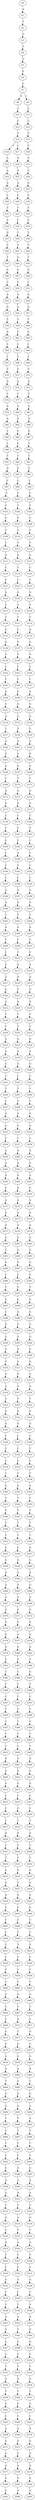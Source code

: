strict digraph  {
	S0 -> S1 [ label = A ];
	S1 -> S2 [ label = T ];
	S2 -> S3 [ label = G ];
	S3 -> S4 [ label = T ];
	S4 -> S5 [ label = G ];
	S5 -> S6 [ label = G ];
	S6 -> S7 [ label = C ];
	S7 -> S8 [ label = A ];
	S7 -> S9 [ label = C ];
	S8 -> S10 [ label = C ];
	S9 -> S11 [ label = C ];
	S10 -> S12 [ label = C ];
	S11 -> S13 [ label = C ];
	S12 -> S14 [ label = T ];
	S13 -> S15 [ label = T ];
	S14 -> S16 [ label = T ];
	S14 -> S17 [ label = C ];
	S15 -> S18 [ label = C ];
	S16 -> S19 [ label = A ];
	S17 -> S20 [ label = A ];
	S18 -> S21 [ label = A ];
	S19 -> S22 [ label = A ];
	S20 -> S23 [ label = A ];
	S21 -> S24 [ label = G ];
	S22 -> S25 [ label = A ];
	S23 -> S26 [ label = A ];
	S24 -> S27 [ label = G ];
	S25 -> S28 [ label = C ];
	S26 -> S29 [ label = C ];
	S27 -> S30 [ label = C ];
	S28 -> S31 [ label = T ];
	S29 -> S32 [ label = T ];
	S30 -> S33 [ label = T ];
	S31 -> S34 [ label = C ];
	S32 -> S35 [ label = C ];
	S33 -> S36 [ label = C ];
	S34 -> S37 [ label = G ];
	S35 -> S38 [ label = T ];
	S36 -> S39 [ label = T ];
	S37 -> S40 [ label = T ];
	S38 -> S41 [ label = T ];
	S39 -> S42 [ label = T ];
	S40 -> S43 [ label = T ];
	S41 -> S44 [ label = G ];
	S42 -> S45 [ label = T ];
	S43 -> S46 [ label = G ];
	S44 -> S47 [ label = G ];
	S45 -> S48 [ label = G ];
	S46 -> S49 [ label = C ];
	S47 -> S50 [ label = C ];
	S48 -> S51 [ label = C ];
	S49 -> S52 [ label = A ];
	S50 -> S53 [ label = A ];
	S51 -> S54 [ label = A ];
	S52 -> S55 [ label = G ];
	S53 -> S56 [ label = G ];
	S54 -> S57 [ label = G ];
	S55 -> S58 [ label = T ];
	S56 -> S59 [ label = T ];
	S57 -> S60 [ label = T ];
	S58 -> S61 [ label = G ];
	S59 -> S62 [ label = G ];
	S60 -> S63 [ label = G ];
	S61 -> S64 [ label = C ];
	S62 -> S65 [ label = C ];
	S63 -> S66 [ label = C ];
	S64 -> S67 [ label = T ];
	S65 -> S68 [ label = T ];
	S66 -> S69 [ label = T ];
	S67 -> S70 [ label = C ];
	S68 -> S71 [ label = T ];
	S69 -> S72 [ label = C ];
	S70 -> S73 [ label = G ];
	S71 -> S74 [ label = A ];
	S72 -> S75 [ label = A ];
	S73 -> S76 [ label = T ];
	S74 -> S77 [ label = T ];
	S75 -> S78 [ label = T ];
	S76 -> S79 [ label = G ];
	S77 -> S80 [ label = G ];
	S78 -> S81 [ label = G ];
	S79 -> S82 [ label = A ];
	S80 -> S83 [ label = A ];
	S81 -> S84 [ label = A ];
	S82 -> S85 [ label = T ];
	S83 -> S86 [ label = C ];
	S84 -> S87 [ label = C ];
	S85 -> S88 [ label = C ];
	S86 -> S89 [ label = C ];
	S87 -> S90 [ label = C ];
	S88 -> S91 [ label = T ];
	S89 -> S92 [ label = T ];
	S90 -> S93 [ label = T ];
	S91 -> S94 [ label = G ];
	S92 -> S95 [ label = G ];
	S93 -> S96 [ label = G ];
	S94 -> S97 [ label = C ];
	S95 -> S98 [ label = C ];
	S96 -> S99 [ label = C ];
	S97 -> S100 [ label = C ];
	S98 -> S101 [ label = C ];
	S99 -> S102 [ label = C ];
	S100 -> S103 [ label = T ];
	S101 -> S104 [ label = T ];
	S102 -> S105 [ label = T ];
	S103 -> S106 [ label = G ];
	S104 -> S107 [ label = G ];
	S105 -> S108 [ label = C ];
	S106 -> S109 [ label = T ];
	S107 -> S110 [ label = C ];
	S108 -> S111 [ label = C ];
	S109 -> S112 [ label = T ];
	S110 -> S113 [ label = T ];
	S111 -> S114 [ label = T ];
	S112 -> S115 [ label = A ];
	S113 -> S116 [ label = G ];
	S114 -> S117 [ label = G ];
	S115 -> S118 [ label = C ];
	S116 -> S119 [ label = C ];
	S117 -> S120 [ label = C ];
	S118 -> S121 [ label = T ];
	S119 -> S122 [ label = T ];
	S120 -> S123 [ label = T ];
	S121 -> S124 [ label = G ];
	S122 -> S125 [ label = G ];
	S123 -> S126 [ label = G ];
	S124 -> S127 [ label = T ];
	S125 -> S128 [ label = T ];
	S126 -> S129 [ label = T ];
	S127 -> S130 [ label = T ];
	S128 -> S131 [ label = T ];
	S129 -> S132 [ label = T ];
	S130 -> S133 [ label = G ];
	S131 -> S134 [ label = G ];
	S132 -> S135 [ label = A ];
	S133 -> S136 [ label = G ];
	S134 -> S137 [ label = G ];
	S135 -> S138 [ label = G ];
	S136 -> S139 [ label = G ];
	S137 -> S140 [ label = G ];
	S138 -> S141 [ label = G ];
	S139 -> S142 [ label = C ];
	S140 -> S143 [ label = C ];
	S141 -> S144 [ label = C ];
	S142 -> S145 [ label = C ];
	S143 -> S146 [ label = C ];
	S144 -> S147 [ label = C ];
	S145 -> S148 [ label = A ];
	S146 -> S149 [ label = A ];
	S147 -> S150 [ label = A ];
	S148 -> S151 [ label = G ];
	S149 -> S152 [ label = G ];
	S150 -> S153 [ label = G ];
	S151 -> S154 [ label = A ];
	S152 -> S155 [ label = G ];
	S153 -> S156 [ label = G ];
	S154 -> S157 [ label = T ];
	S155 -> S158 [ label = T ];
	S156 -> S159 [ label = T ];
	S157 -> S160 [ label = A ];
	S158 -> S161 [ label = A ];
	S159 -> S162 [ label = A ];
	S160 -> S163 [ label = G ];
	S161 -> S164 [ label = G ];
	S162 -> S165 [ label = G ];
	S163 -> S166 [ label = A ];
	S164 -> S167 [ label = A ];
	S165 -> S168 [ label = A ];
	S166 -> S169 [ label = T ];
	S167 -> S170 [ label = T ];
	S168 -> S171 [ label = T ];
	S169 -> S172 [ label = G ];
	S170 -> S173 [ label = G ];
	S171 -> S174 [ label = G ];
	S172 -> S175 [ label = G ];
	S173 -> S176 [ label = G ];
	S174 -> S177 [ label = G ];
	S175 -> S178 [ label = C ];
	S176 -> S179 [ label = C ];
	S177 -> S180 [ label = T ];
	S178 -> S181 [ label = T ];
	S179 -> S182 [ label = T ];
	S180 -> S183 [ label = T ];
	S181 -> S184 [ label = C ];
	S182 -> S185 [ label = C ];
	S183 -> S186 [ label = C ];
	S184 -> S187 [ label = C ];
	S185 -> S188 [ label = A ];
	S186 -> S189 [ label = C ];
	S187 -> S190 [ label = C ];
	S188 -> S191 [ label = C ];
	S189 -> S192 [ label = C ];
	S190 -> S193 [ label = C ];
	S191 -> S194 [ label = C ];
	S192 -> S195 [ label = C ];
	S193 -> S196 [ label = A ];
	S194 -> S197 [ label = A ];
	S195 -> S198 [ label = A ];
	S196 -> S199 [ label = A ];
	S197 -> S200 [ label = G ];
	S198 -> S201 [ label = G ];
	S199 -> S202 [ label = T ];
	S200 -> S203 [ label = T ];
	S201 -> S204 [ label = T ];
	S202 -> S205 [ label = A ];
	S203 -> S206 [ label = A ];
	S204 -> S207 [ label = A ];
	S205 -> S208 [ label = T ];
	S206 -> S209 [ label = T ];
	S207 -> S210 [ label = C ];
	S208 -> S211 [ label = C ];
	S209 -> S212 [ label = C ];
	S210 -> S213 [ label = C ];
	S211 -> S214 [ label = G ];
	S212 -> S215 [ label = A ];
	S213 -> S216 [ label = A ];
	S214 -> S217 [ label = G ];
	S215 -> S218 [ label = G ];
	S216 -> S219 [ label = G ];
	S217 -> S220 [ label = A ];
	S218 -> S221 [ label = A ];
	S219 -> S222 [ label = A ];
	S220 -> S223 [ label = A ];
	S221 -> S224 [ label = A ];
	S222 -> S225 [ label = A ];
	S223 -> S226 [ label = C ];
	S224 -> S227 [ label = C ];
	S225 -> S228 [ label = C ];
	S226 -> S229 [ label = T ];
	S227 -> S230 [ label = T ];
	S228 -> S231 [ label = T ];
	S229 -> S232 [ label = G ];
	S230 -> S233 [ label = G ];
	S231 -> S234 [ label = G ];
	S232 -> S235 [ label = A ];
	S233 -> S236 [ label = A ];
	S234 -> S237 [ label = A ];
	S235 -> S238 [ label = G ];
	S236 -> S239 [ label = G ];
	S237 -> S240 [ label = G ];
	S238 -> S241 [ label = T ];
	S239 -> S242 [ label = C ];
	S240 -> S243 [ label = C ];
	S241 -> S244 [ label = T ];
	S242 -> S245 [ label = T ];
	S243 -> S246 [ label = T ];
	S244 -> S247 [ label = C ];
	S245 -> S248 [ label = C ];
	S246 -> S249 [ label = C ];
	S247 -> S250 [ label = A ];
	S248 -> S251 [ label = A ];
	S249 -> S252 [ label = A ];
	S250 -> S253 [ label = G ];
	S251 -> S254 [ label = G ];
	S252 -> S255 [ label = G ];
	S253 -> S256 [ label = C ];
	S254 -> S257 [ label = T ];
	S255 -> S258 [ label = C ];
	S256 -> S259 [ label = A ];
	S257 -> S260 [ label = A ];
	S258 -> S261 [ label = A ];
	S259 -> S262 [ label = A ];
	S260 -> S263 [ label = A ];
	S261 -> S264 [ label = A ];
	S262 -> S265 [ label = A ];
	S263 -> S266 [ label = A ];
	S264 -> S267 [ label = A ];
	S265 -> S268 [ label = G ];
	S266 -> S269 [ label = A ];
	S267 -> S270 [ label = G ];
	S268 -> S271 [ label = A ];
	S269 -> S272 [ label = A ];
	S270 -> S273 [ label = A ];
	S271 -> S274 [ label = G ];
	S272 -> S275 [ label = G ];
	S273 -> S276 [ label = G ];
	S274 -> S277 [ label = A ];
	S275 -> S278 [ label = A ];
	S276 -> S279 [ label = A ];
	S277 -> S280 [ label = A ];
	S278 -> S281 [ label = A ];
	S279 -> S282 [ label = A ];
	S280 -> S283 [ label = G ];
	S281 -> S284 [ label = G ];
	S282 -> S285 [ label = G ];
	S283 -> S286 [ label = G ];
	S284 -> S287 [ label = G ];
	S285 -> S288 [ label = G ];
	S286 -> S289 [ label = C ];
	S287 -> S290 [ label = C ];
	S288 -> S291 [ label = C ];
	S289 -> S292 [ label = T ];
	S290 -> S293 [ label = T ];
	S291 -> S294 [ label = T ];
	S292 -> S295 [ label = G ];
	S293 -> S296 [ label = G ];
	S294 -> S297 [ label = G ];
	S295 -> S298 [ label = C ];
	S296 -> S299 [ label = A ];
	S297 -> S300 [ label = A ];
	S298 -> S301 [ label = G ];
	S299 -> S302 [ label = G ];
	S300 -> S303 [ label = G ];
	S301 -> S304 [ label = G ];
	S302 -> S305 [ label = G ];
	S303 -> S306 [ label = G ];
	S304 -> S307 [ label = A ];
	S305 -> S308 [ label = A ];
	S306 -> S309 [ label = C ];
	S307 -> S310 [ label = G ];
	S308 -> S311 [ label = G ];
	S309 -> S312 [ label = G ];
	S310 -> S313 [ label = A ];
	S311 -> S314 [ label = A ];
	S312 -> S315 [ label = A ];
	S313 -> S316 [ label = A ];
	S314 -> S317 [ label = A ];
	S315 -> S318 [ label = A ];
	S316 -> S319 [ label = T ];
	S317 -> S320 [ label = T ];
	S318 -> S321 [ label = T ];
	S319 -> S322 [ label = G ];
	S320 -> S323 [ label = G ];
	S321 -> S324 [ label = G ];
	S322 -> S325 [ label = A ];
	S323 -> S326 [ label = A ];
	S324 -> S327 [ label = A ];
	S325 -> S328 [ label = C ];
	S326 -> S329 [ label = C ];
	S327 -> S330 [ label = C ];
	S328 -> S331 [ label = C ];
	S329 -> S332 [ label = C ];
	S330 -> S333 [ label = C ];
	S331 -> S334 [ label = C ];
	S332 -> S335 [ label = C ];
	S333 -> S336 [ label = C ];
	S334 -> S337 [ label = C ];
	S335 -> S338 [ label = C ];
	S336 -> S339 [ label = C ];
	S337 -> S340 [ label = A ];
	S338 -> S341 [ label = A ];
	S339 -> S342 [ label = A ];
	S340 -> S343 [ label = T ];
	S341 -> S344 [ label = T ];
	S342 -> S345 [ label = T ];
	S343 -> S346 [ label = T ];
	S344 -> S347 [ label = T ];
	S345 -> S348 [ label = T ];
	S346 -> S349 [ label = T ];
	S347 -> S350 [ label = T ];
	S348 -> S351 [ label = T ];
	S349 -> S352 [ label = T ];
	S350 -> S353 [ label = T ];
	S351 -> S354 [ label = T ];
	S352 -> S355 [ label = G ];
	S353 -> S356 [ label = G ];
	S354 -> S357 [ label = G ];
	S355 -> S358 [ label = G ];
	S356 -> S359 [ label = G ];
	S357 -> S360 [ label = G ];
	S358 -> S361 [ label = A ];
	S359 -> S362 [ label = A ];
	S360 -> S363 [ label = A ];
	S361 -> S364 [ label = G ];
	S362 -> S365 [ label = G ];
	S363 -> S366 [ label = G ];
	S364 -> S367 [ label = A ];
	S365 -> S368 [ label = A ];
	S366 -> S369 [ label = A ];
	S367 -> S370 [ label = G ];
	S368 -> S371 [ label = G ];
	S369 -> S372 [ label = G ];
	S370 -> S373 [ label = G ];
	S371 -> S374 [ label = A ];
	S372 -> S375 [ label = G ];
	S373 -> S376 [ label = G ];
	S374 -> S377 [ label = G ];
	S375 -> S378 [ label = A ];
	S376 -> S379 [ label = G ];
	S377 -> S380 [ label = G ];
	S378 -> S381 [ label = G ];
	S379 -> S382 [ label = T ];
	S380 -> S383 [ label = T ];
	S381 -> S384 [ label = T ];
	S382 -> S385 [ label = T ];
	S383 -> S386 [ label = C ];
	S384 -> S387 [ label = G ];
	S385 -> S388 [ label = T ];
	S386 -> S389 [ label = T ];
	S387 -> S390 [ label = T ];
	S388 -> S391 [ label = C ];
	S389 -> S392 [ label = C ];
	S390 -> S393 [ label = C ];
	S391 -> S394 [ label = T ];
	S392 -> S395 [ label = C ];
	S393 -> S396 [ label = C ];
	S394 -> S397 [ label = C ];
	S395 -> S398 [ label = C ];
	S396 -> S399 [ label = C ];
	S397 -> S400 [ label = T ];
	S398 -> S401 [ label = T ];
	S399 -> S402 [ label = T ];
	S400 -> S403 [ label = C ];
	S401 -> S404 [ label = C ];
	S402 -> S405 [ label = T ];
	S403 -> S406 [ label = A ];
	S404 -> S407 [ label = A ];
	S405 -> S408 [ label = A ];
	S406 -> S409 [ label = G ];
	S407 -> S410 [ label = G ];
	S408 -> S411 [ label = G ];
	S409 -> S412 [ label = G ];
	S410 -> S413 [ label = G ];
	S411 -> S414 [ label = G ];
	S412 -> S415 [ label = C ];
	S413 -> S416 [ label = C ];
	S414 -> S417 [ label = C ];
	S415 -> S418 [ label = C ];
	S416 -> S419 [ label = G ];
	S417 -> S420 [ label = C ];
	S418 -> S421 [ label = C ];
	S419 -> S422 [ label = T ];
	S420 -> S423 [ label = T ];
	S421 -> S424 [ label = A ];
	S422 -> S425 [ label = A ];
	S423 -> S426 [ label = A ];
	S424 -> S427 [ label = T ];
	S425 -> S428 [ label = T ];
	S426 -> S429 [ label = T ];
	S427 -> S430 [ label = T ];
	S428 -> S431 [ label = T ];
	S429 -> S432 [ label = T ];
	S430 -> S433 [ label = G ];
	S431 -> S434 [ label = G ];
	S432 -> S435 [ label = G ];
	S433 -> S436 [ label = G ];
	S434 -> S437 [ label = G ];
	S435 -> S438 [ label = G ];
	S436 -> S439 [ label = A ];
	S437 -> S440 [ label = A ];
	S438 -> S441 [ label = A ];
	S439 -> S442 [ label = G ];
	S440 -> S443 [ label = G ];
	S441 -> S444 [ label = G ];
	S442 -> S445 [ label = C ];
	S443 -> S446 [ label = C ];
	S444 -> S447 [ label = C ];
	S445 -> S448 [ label = C ];
	S446 -> S449 [ label = T ];
	S447 -> S450 [ label = C ];
	S448 -> S451 [ label = T ];
	S449 -> S452 [ label = T ];
	S450 -> S453 [ label = T ];
	S451 -> S454 [ label = C ];
	S452 -> S455 [ label = C ];
	S453 -> S456 [ label = C ];
	S454 -> S457 [ label = C ];
	S455 -> S458 [ label = C ];
	S456 -> S459 [ label = C ];
	S457 -> S460 [ label = T ];
	S458 -> S461 [ label = T ];
	S459 -> S462 [ label = T ];
	S460 -> S463 [ label = G ];
	S461 -> S464 [ label = G ];
	S462 -> S465 [ label = G ];
	S463 -> S466 [ label = C ];
	S464 -> S467 [ label = C ];
	S465 -> S468 [ label = T ];
	S466 -> S469 [ label = C ];
	S467 -> S470 [ label = A ];
	S468 -> S471 [ label = C ];
	S469 -> S472 [ label = G ];
	S470 -> S473 [ label = T ];
	S471 -> S474 [ label = G ];
	S472 -> S475 [ label = G ];
	S473 -> S476 [ label = G ];
	S474 -> S477 [ label = G ];
	S475 -> S478 [ label = G ];
	S476 -> S479 [ label = G ];
	S477 -> S480 [ label = G ];
	S478 -> S481 [ label = A ];
	S479 -> S482 [ label = A ];
	S480 -> S483 [ label = A ];
	S481 -> S484 [ label = T ];
	S482 -> S485 [ label = C ];
	S483 -> S486 [ label = T ];
	S484 -> S487 [ label = G ];
	S485 -> S488 [ label = A ];
	S486 -> S489 [ label = G ];
	S487 -> S490 [ label = A ];
	S488 -> S491 [ label = A ];
	S489 -> S492 [ label = A ];
	S490 -> S493 [ label = T ];
	S491 -> S494 [ label = T ];
	S492 -> S495 [ label = A ];
	S493 -> S496 [ label = T ];
	S494 -> S497 [ label = T ];
	S495 -> S498 [ label = T ];
	S496 -> S499 [ label = C ];
	S497 -> S500 [ label = C ];
	S498 -> S501 [ label = C ];
	S499 -> S502 [ label = C ];
	S500 -> S503 [ label = T ];
	S501 -> S504 [ label = T ];
	S502 -> S505 [ label = G ];
	S503 -> S506 [ label = G ];
	S504 -> S507 [ label = G ];
	S505 -> S508 [ label = A ];
	S506 -> S509 [ label = A ];
	S507 -> S510 [ label = A ];
	S508 -> S511 [ label = G ];
	S509 -> S512 [ label = A ];
	S510 -> S513 [ label = A ];
	S511 -> S514 [ label = T ];
	S512 -> S515 [ label = T ];
	S513 -> S516 [ label = T ];
	S514 -> S517 [ label = G ];
	S515 -> S518 [ label = G ];
	S516 -> S519 [ label = G ];
	S517 -> S520 [ label = C ];
	S518 -> S521 [ label = T ];
	S519 -> S522 [ label = T ];
	S520 -> S523 [ label = A ];
	S521 -> S524 [ label = A ];
	S522 -> S525 [ label = A ];
	S523 -> S526 [ label = T ];
	S524 -> S527 [ label = C ];
	S525 -> S528 [ label = T ];
	S526 -> S529 [ label = C ];
	S527 -> S530 [ label = C ];
	S528 -> S531 [ label = C ];
	S529 -> S532 [ label = A ];
	S530 -> S533 [ label = A ];
	S531 -> S534 [ label = A ];
	S532 -> S535 [ label = C ];
	S533 -> S536 [ label = C ];
	S534 -> S537 [ label = C ];
	S535 -> S538 [ label = C ];
	S536 -> S539 [ label = C ];
	S537 -> S540 [ label = A ];
	S538 -> S541 [ label = A ];
	S539 -> S542 [ label = A ];
	S540 -> S543 [ label = A ];
	S541 -> S544 [ label = G ];
	S542 -> S545 [ label = G ];
	S543 -> S546 [ label = G ];
	S544 -> S547 [ label = G ];
	S545 -> S548 [ label = G ];
	S546 -> S549 [ label = G ];
	S547 -> S550 [ label = C ];
	S548 -> S551 [ label = C ];
	S549 -> S552 [ label = C ];
	S550 -> S553 [ label = T ];
	S551 -> S554 [ label = T ];
	S552 -> S555 [ label = T ];
	S553 -> S556 [ label = A ];
	S554 -> S557 [ label = A ];
	S555 -> S558 [ label = A ];
	S556 -> S559 [ label = T ];
	S557 -> S560 [ label = T ];
	S558 -> S561 [ label = T ];
	S559 -> S562 [ label = G ];
	S560 -> S563 [ label = G ];
	S561 -> S564 [ label = G ];
	S562 -> S565 [ label = C ];
	S563 -> S566 [ label = C ];
	S564 -> S567 [ label = C ];
	S565 -> S568 [ label = A ];
	S566 -> S569 [ label = A ];
	S567 -> S570 [ label = A ];
	S568 -> S571 [ label = G ];
	S569 -> S572 [ label = G ];
	S570 -> S573 [ label = G ];
	S571 -> S574 [ label = A ];
	S572 -> S575 [ label = A ];
	S573 -> S576 [ label = A ];
	S574 -> S577 [ label = A ];
	S575 -> S578 [ label = A ];
	S576 -> S579 [ label = A ];
	S577 -> S580 [ label = A ];
	S578 -> S581 [ label = A ];
	S579 -> S582 [ label = A ];
	S580 -> S583 [ label = G ];
	S581 -> S584 [ label = A ];
	S582 -> S585 [ label = A ];
}
